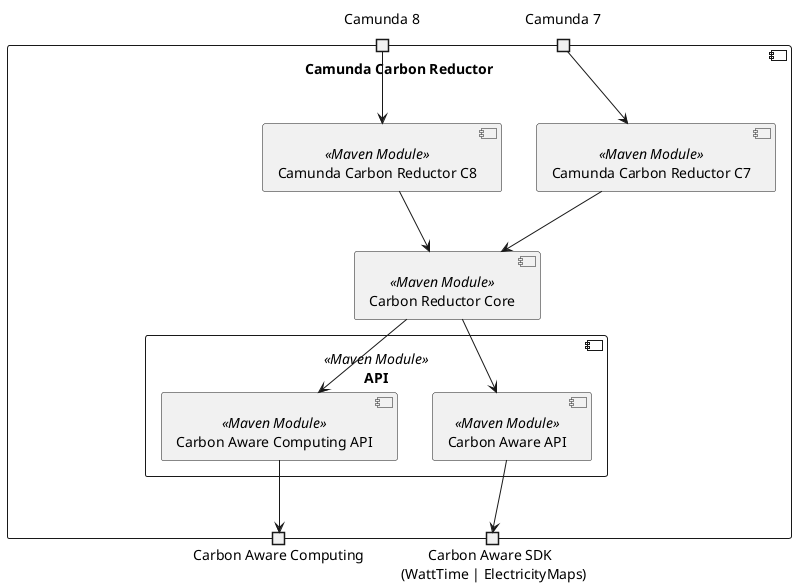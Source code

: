 @startuml

component "Camunda Carbon Reductor" {
    portin "Camunda 7"
    portin "Camunda 8"

    component "Carbon Reductor Core" <<Maven Module>>
    component "Camunda Carbon Reductor C7" <<Maven Module>>
    component "Camunda Carbon Reductor C8" <<Maven Module>>

    component API <<Maven Module>> {
        component "Carbon Aware API" <<Maven Module>>
        component "Carbon Aware Computing API" <<Maven Module>>
    }

    portout "Carbon Aware SDK \n (WattTime | ElectricityMaps)" as CarbonAwareSDK
    portout "Carbon Aware Computing"

    "Camunda 7" --> "Camunda Carbon Reductor C7"
    "Camunda 8" --> "Camunda Carbon Reductor C8"

    "Camunda Carbon Reductor C7" --> "Carbon Reductor Core"
    "Camunda Carbon Reductor C8" --> "Carbon Reductor Core"

    "Carbon Reductor Core" --> "Carbon Aware API"
    "Carbon Reductor Core" --> "Carbon Aware Computing API"

    "Carbon Aware API" --> CarbonAwareSDK
    "Carbon Aware Computing API" --> "Carbon Aware Computing"
}

@enduml
